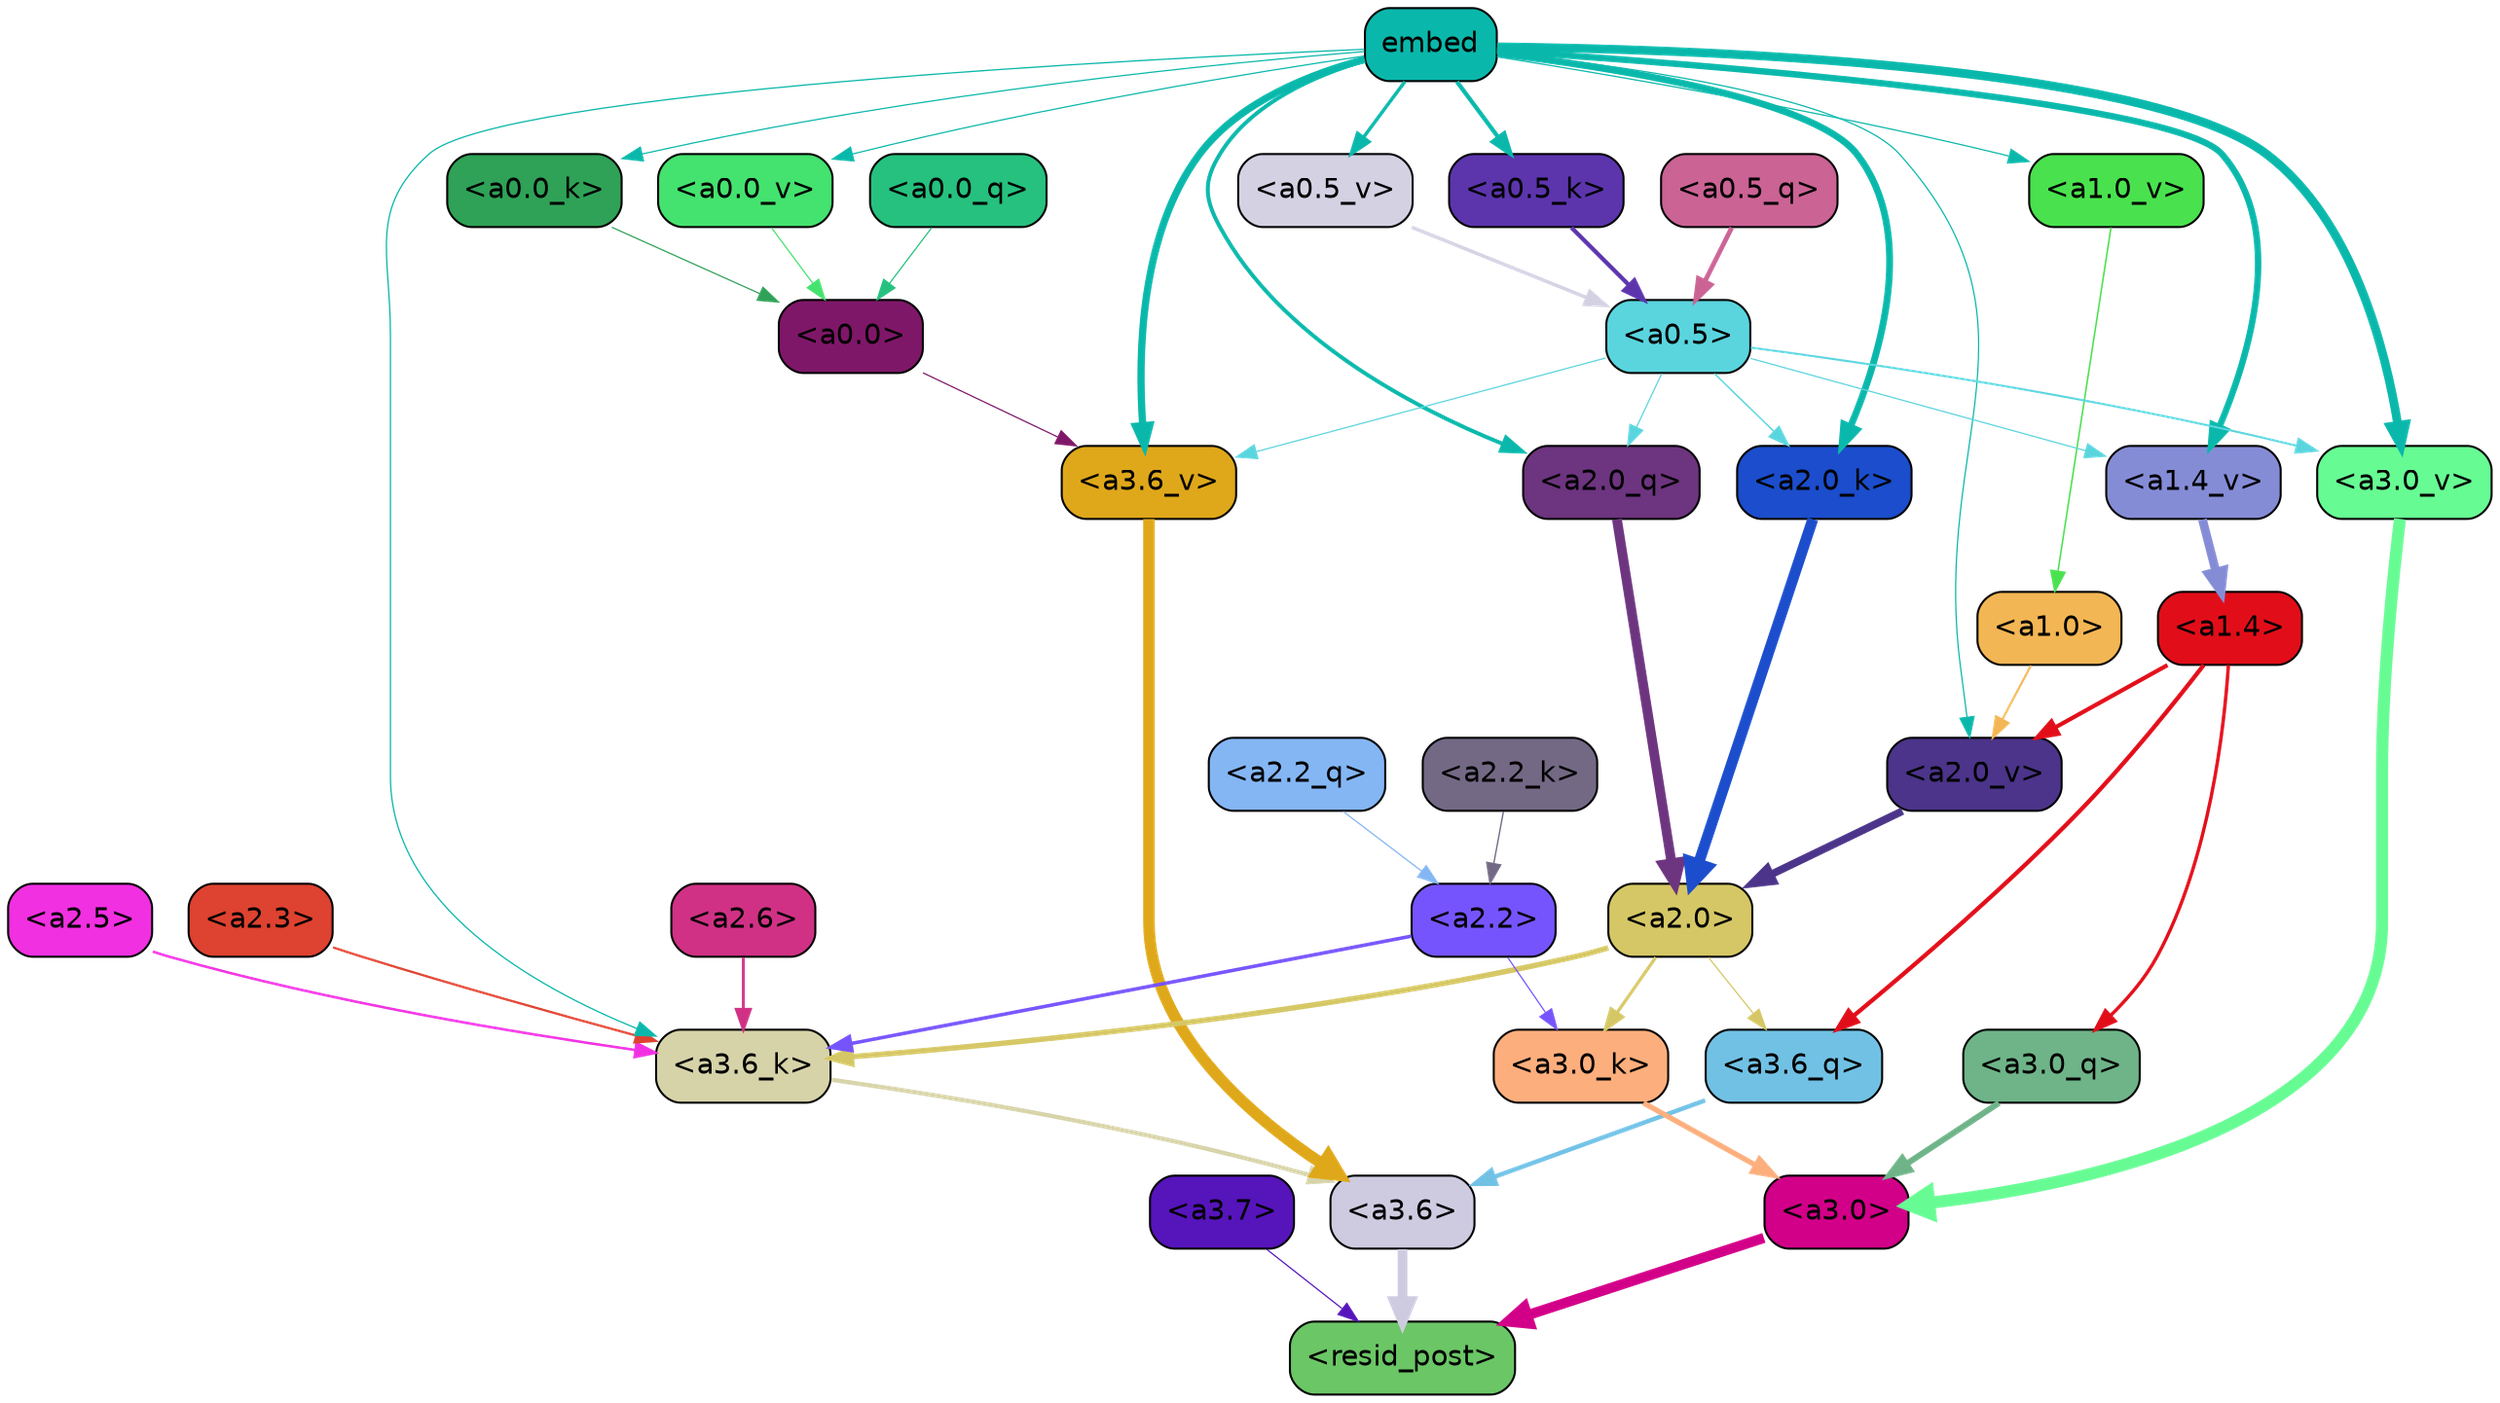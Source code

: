 strict digraph "" {
	graph [bgcolor=transparent,
		layout=dot,
		overlap=false,
		splines=true
	];
	"<a3.7>"	[color=black,
		fillcolor="#5614bb",
		fontname=Helvetica,
		shape=box,
		style="filled, rounded"];
	"<resid_post>"	[color=black,
		fillcolor="#6bc666",
		fontname=Helvetica,
		shape=box,
		style="filled, rounded"];
	"<a3.7>" -> "<resid_post>"	[color="#5614bb",
		penwidth=0.6];
	"<a3.6>"	[color=black,
		fillcolor="#cecbe1",
		fontname=Helvetica,
		shape=box,
		style="filled, rounded"];
	"<a3.6>" -> "<resid_post>"	[color="#cecbe1",
		penwidth=4.748674273490906];
	"<a3.0>"	[color=black,
		fillcolor="#d20088",
		fontname=Helvetica,
		shape=box,
		style="filled, rounded"];
	"<a3.0>" -> "<resid_post>"	[color="#d20088",
		penwidth=5.004031300544739];
	"<a3.6_q>"	[color=black,
		fillcolor="#71c1e5",
		fontname=Helvetica,
		shape=box,
		style="filled, rounded"];
	"<a3.6_q>" -> "<a3.6>"	[color="#71c1e5",
		penwidth=2.1656854450702667];
	"<a3.0_q>"	[color=black,
		fillcolor="#6eb488",
		fontname=Helvetica,
		shape=box,
		style="filled, rounded"];
	"<a3.0_q>" -> "<a3.0>"	[color="#6eb488",
		penwidth=2.95696559548378];
	"<a3.6_k>"	[color=black,
		fillcolor="#d6d3a9",
		fontname=Helvetica,
		shape=box,
		style="filled, rounded"];
	"<a3.6_k>" -> "<a3.6>"	[color="#d6d3a9",
		penwidth=2.086437076330185];
	"<a3.0_k>"	[color=black,
		fillcolor="#fdae7d",
		fontname=Helvetica,
		shape=box,
		style="filled, rounded"];
	"<a3.0_k>" -> "<a3.0>"	[color="#fdae7d",
		penwidth=2.5988530814647675];
	"<a3.6_v>"	[color=black,
		fillcolor="#dfa81a",
		fontname=Helvetica,
		shape=box,
		style="filled, rounded"];
	"<a3.6_v>" -> "<a3.6>"	[color="#dfa81a",
		penwidth=5.669987380504608];
	"<a3.0_v>"	[color=black,
		fillcolor="#67fc93",
		fontname=Helvetica,
		shape=box,
		style="filled, rounded"];
	"<a3.0_v>" -> "<a3.0>"	[color="#67fc93",
		penwidth=5.9515902400016785];
	"<a2.0>"	[color=black,
		fillcolor="#d5c765",
		fontname=Helvetica,
		shape=box,
		style="filled, rounded"];
	"<a2.0>" -> "<a3.6_q>"	[color="#d5c765",
		penwidth=0.6];
	"<a2.0>" -> "<a3.6_k>"	[color="#d5c765",
		penwidth=2.6423546075820923];
	"<a2.0>" -> "<a3.0_k>"	[color="#d5c765",
		penwidth=1.5482127666473389];
	"<a1.4>"	[color=black,
		fillcolor="#e10e19",
		fontname=Helvetica,
		shape=box,
		style="filled, rounded"];
	"<a1.4>" -> "<a3.6_q>"	[color="#e10e19",
		penwidth=2.1035547256469727];
	"<a1.4>" -> "<a3.0_q>"	[color="#e10e19",
		penwidth=1.6541699171066284];
	"<a2.0_v>"	[color=black,
		fillcolor="#4b3489",
		fontname=Helvetica,
		shape=box,
		style="filled, rounded"];
	"<a1.4>" -> "<a2.0_v>"	[color="#e10e19",
		penwidth=2.048949420452118];
	"<a2.6>"	[color=black,
		fillcolor="#d03185",
		fontname=Helvetica,
		shape=box,
		style="filled, rounded"];
	"<a2.6>" -> "<a3.6_k>"	[color="#d03185",
		penwidth=1.3718644380569458];
	"<a2.5>"	[color=black,
		fillcolor="#f130e1",
		fontname=Helvetica,
		shape=box,
		style="filled, rounded"];
	"<a2.5>" -> "<a3.6_k>"	[color="#f130e1",
		penwidth=1.231603980064392];
	"<a2.3>"	[color=black,
		fillcolor="#de4230",
		fontname=Helvetica,
		shape=box,
		style="filled, rounded"];
	"<a2.3>" -> "<a3.6_k>"	[color="#de4230",
		penwidth=1.1117559671401978];
	"<a2.2>"	[color=black,
		fillcolor="#7654fd",
		fontname=Helvetica,
		shape=box,
		style="filled, rounded"];
	"<a2.2>" -> "<a3.6_k>"	[color="#7654fd",
		penwidth=1.7315057516098022];
	"<a2.2>" -> "<a3.0_k>"	[color="#7654fd",
		penwidth=0.6];
	embed	[color=black,
		fillcolor="#0ab8ab",
		fontname=Helvetica,
		shape=box,
		style="filled, rounded"];
	embed -> "<a3.6_k>"	[color="#0ab8ab",
		penwidth=0.6229734420776367];
	embed -> "<a3.6_v>"	[color="#0ab8ab",
		penwidth=3.56406831741333];
	embed -> "<a3.0_v>"	[color="#0ab8ab",
		penwidth=4.293717980384827];
	"<a2.0_q>"	[color=black,
		fillcolor="#6d347f",
		fontname=Helvetica,
		shape=box,
		style="filled, rounded"];
	embed -> "<a2.0_q>"	[color="#0ab8ab",
		penwidth=1.9479764699935913];
	"<a2.0_k>"	[color=black,
		fillcolor="#1b4dcc",
		fontname=Helvetica,
		shape=box,
		style="filled, rounded"];
	embed -> "<a2.0_k>"	[color="#0ab8ab",
		penwidth=3.348647713661194];
	embed -> "<a2.0_v>"	[color="#0ab8ab",
		penwidth=0.6];
	"<a1.4_v>"	[color=black,
		fillcolor="#858cd6",
		fontname=Helvetica,
		shape=box,
		style="filled, rounded"];
	embed -> "<a1.4_v>"	[color="#0ab8ab",
		penwidth=3.1658360958099365];
	"<a1.0_v>"	[color=black,
		fillcolor="#49e24e",
		fontname=Helvetica,
		shape=box,
		style="filled, rounded"];
	embed -> "<a1.0_v>"	[color="#0ab8ab",
		penwidth=0.6];
	"<a0.5_k>"	[color=black,
		fillcolor="#5c35ad",
		fontname=Helvetica,
		shape=box,
		style="filled, rounded"];
	embed -> "<a0.5_k>"	[color="#0ab8ab",
		penwidth=2.0782761573791504];
	"<a0.0_k>"	[color=black,
		fillcolor="#2fa257",
		fontname=Helvetica,
		shape=box,
		style="filled, rounded"];
	embed -> "<a0.0_k>"	[color="#0ab8ab",
		penwidth=0.6];
	"<a0.5_v>"	[color=black,
		fillcolor="#d4d1e3",
		fontname=Helvetica,
		shape=box,
		style="filled, rounded"];
	embed -> "<a0.5_v>"	[color="#0ab8ab",
		penwidth=1.6795666217803955];
	"<a0.0_v>"	[color=black,
		fillcolor="#44e26f",
		fontname=Helvetica,
		shape=box,
		style="filled, rounded"];
	embed -> "<a0.0_v>"	[color="#0ab8ab",
		penwidth=0.6];
	"<a0.5>"	[color=black,
		fillcolor="#5ad5de",
		fontname=Helvetica,
		shape=box,
		style="filled, rounded"];
	"<a0.5>" -> "<a3.6_v>"	[color="#5ad5de",
		penwidth=0.6];
	"<a0.5>" -> "<a3.0_v>"	[color="#5ad5de",
		penwidth=0.9916514158248901];
	"<a0.5>" -> "<a2.0_q>"	[color="#5ad5de",
		penwidth=0.6];
	"<a0.5>" -> "<a2.0_k>"	[color="#5ad5de",
		penwidth=0.7479127645492554];
	"<a0.5>" -> "<a1.4_v>"	[color="#5ad5de",
		penwidth=0.6];
	"<a0.0>"	[color=black,
		fillcolor="#7f1768",
		fontname=Helvetica,
		shape=box,
		style="filled, rounded"];
	"<a0.0>" -> "<a3.6_v>"	[color="#7f1768",
		penwidth=0.6];
	"<a2.2_q>"	[color=black,
		fillcolor="#84b6f4",
		fontname=Helvetica,
		shape=box,
		style="filled, rounded"];
	"<a2.2_q>" -> "<a2.2>"	[color="#84b6f4",
		penwidth=0.6068362593650818];
	"<a2.0_q>" -> "<a2.0>"	[color="#6d347f",
		penwidth=4.801594913005829];
	"<a2.2_k>"	[color=black,
		fillcolor="#736985",
		fontname=Helvetica,
		shape=box,
		style="filled, rounded"];
	"<a2.2_k>" -> "<a2.2>"	[color="#736985",
		penwidth=0.6648573875427246];
	"<a2.0_k>" -> "<a2.0>"	[color="#1b4dcc",
		penwidth=5.364346981048584];
	"<a2.0_v>" -> "<a2.0>"	[color="#4b3489",
		penwidth=3.76983106136322];
	"<a1.0>"	[color=black,
		fillcolor="#f3b654",
		fontname=Helvetica,
		shape=box,
		style="filled, rounded"];
	"<a1.0>" -> "<a2.0_v>"	[color="#f3b654",
		penwidth=1.0333166718482971];
	"<a1.4_v>" -> "<a1.4>"	[color="#858cd6",
		penwidth=4.295930981636047];
	"<a1.0_v>" -> "<a1.0>"	[color="#49e24e",
		penwidth=0.7506231069564819];
	"<a0.5_q>"	[color=black,
		fillcolor="#cb6395",
		fontname=Helvetica,
		shape=box,
		style="filled, rounded"];
	"<a0.5_q>" -> "<a0.5>"	[color="#cb6395",
		penwidth=2.30334210395813];
	"<a0.0_q>"	[color=black,
		fillcolor="#26c17e",
		fontname=Helvetica,
		shape=box,
		style="filled, rounded"];
	"<a0.0_q>" -> "<a0.0>"	[color="#26c17e",
		penwidth=0.6];
	"<a0.5_k>" -> "<a0.5>"	[color="#5c35ad",
		penwidth=2.078277349472046];
	"<a0.0_k>" -> "<a0.0>"	[color="#2fa257",
		penwidth=0.6];
	"<a0.5_v>" -> "<a0.5>"	[color="#d4d1e3",
		penwidth=1.6795680522918701];
	"<a0.0_v>" -> "<a0.0>"	[color="#44e26f",
		penwidth=0.6];
}
